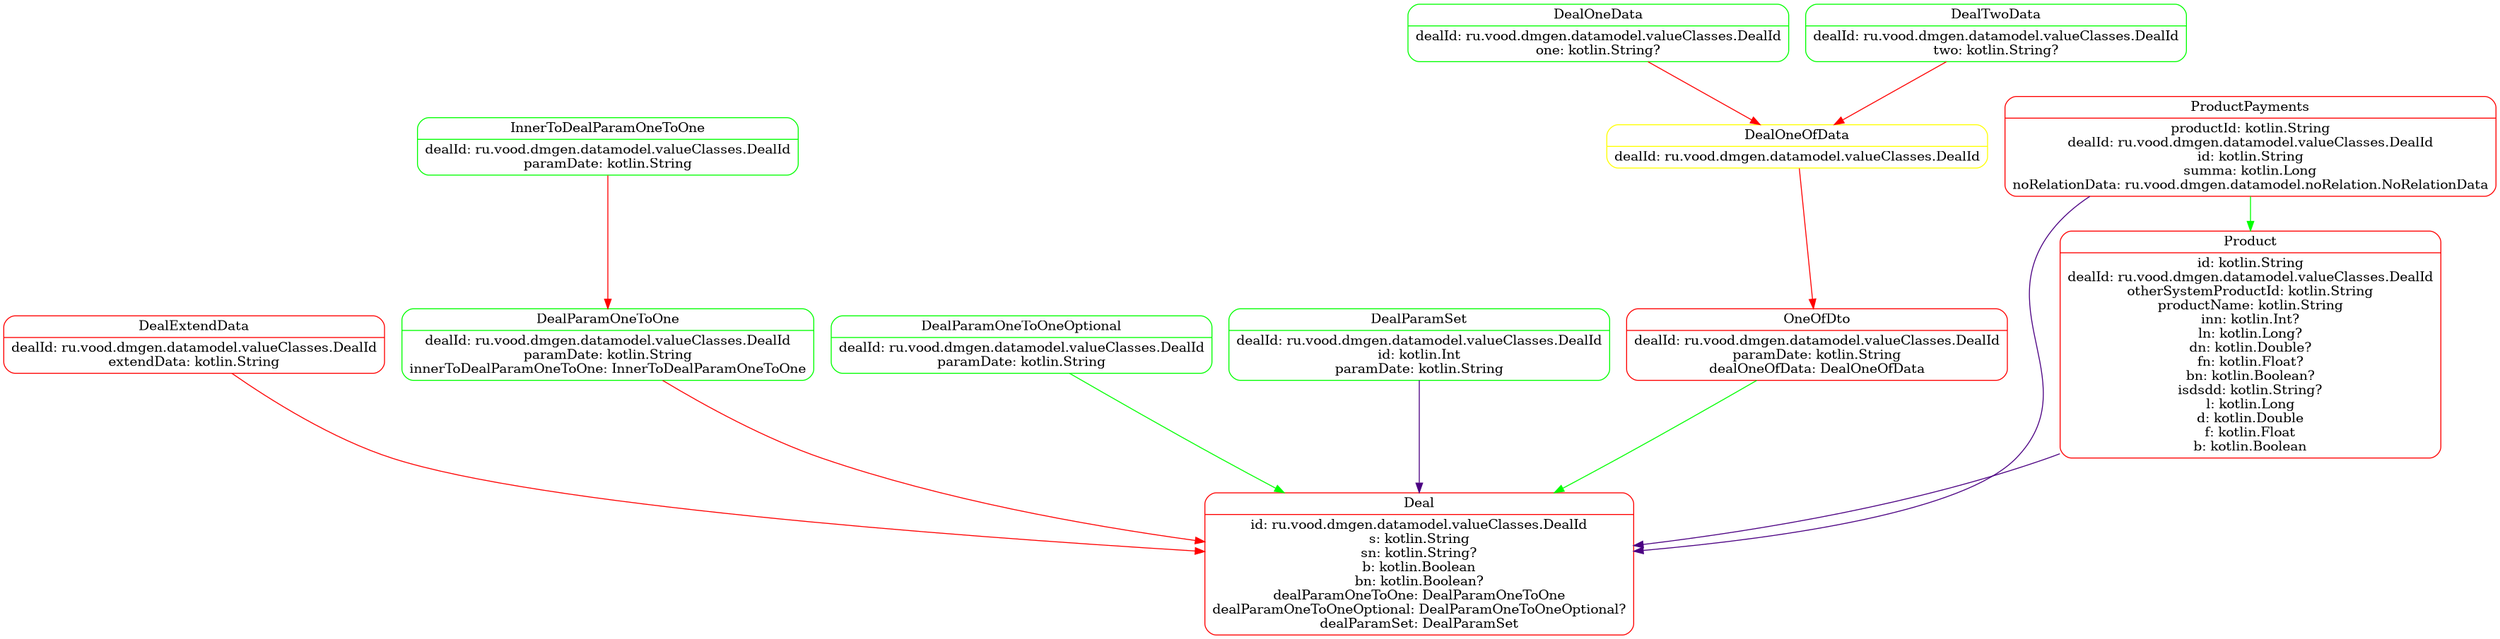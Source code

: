 @startuml
digraph dfd{
	node[shape=record]
Deal [label="{<f0> Deal|<f1> id: ru.vood.dmgen.datamodel.valueClasses.DealId\ns: kotlin.String\nsn: kotlin.String?\nb: kotlin.Boolean\nbn: kotlin.Boolean?\ndealParamOneToOne: DealParamOneToOne\ndealParamOneToOneOptional: DealParamOneToOneOptional?\ndealParamSet: DealParamSet }" shape=Mrecord color=Red];
DealExtendData [label="{<f0> DealExtendData|<f1> dealId: ru.vood.dmgen.datamodel.valueClasses.DealId\nextendData: kotlin.String }" shape=Mrecord color=Red];
DealOneData [label="{<f0> DealOneData|<f1> dealId: ru.vood.dmgen.datamodel.valueClasses.DealId\none: kotlin.String? }" shape=Mrecord color=Green];
DealOneOfData [label="{<f0> DealOneOfData|<f1> dealId: ru.vood.dmgen.datamodel.valueClasses.DealId }" shape=Mrecord color=Yellow];
DealParamOneToOne [label="{<f0> DealParamOneToOne|<f1> dealId: ru.vood.dmgen.datamodel.valueClasses.DealId\nparamDate: kotlin.String\ninnerToDealParamOneToOne: InnerToDealParamOneToOne }" shape=Mrecord color=Green];
DealParamOneToOneOptional [label="{<f0> DealParamOneToOneOptional|<f1> dealId: ru.vood.dmgen.datamodel.valueClasses.DealId\nparamDate: kotlin.String }" shape=Mrecord color=Green];
DealParamSet [label="{<f0> DealParamSet|<f1> dealId: ru.vood.dmgen.datamodel.valueClasses.DealId\nid: kotlin.Int\nparamDate: kotlin.String }" shape=Mrecord color=Green];
DealTwoData [label="{<f0> DealTwoData|<f1> dealId: ru.vood.dmgen.datamodel.valueClasses.DealId\ntwo: kotlin.String? }" shape=Mrecord color=Green];
InnerToDealParamOneToOne [label="{<f0> InnerToDealParamOneToOne|<f1> dealId: ru.vood.dmgen.datamodel.valueClasses.DealId\nparamDate: kotlin.String }" shape=Mrecord color=Green];
OneOfDto [label="{<f0> OneOfDto|<f1> dealId: ru.vood.dmgen.datamodel.valueClasses.DealId\nparamDate: kotlin.String\ndealOneOfData: DealOneOfData }" shape=Mrecord color=Red];
Product [label="{<f0> Product|<f1> id: kotlin.String\ndealId: ru.vood.dmgen.datamodel.valueClasses.DealId\notherSystemProductId: kotlin.String\nproductName: kotlin.String\ninn: kotlin.Int?\nln: kotlin.Long?\ndn: kotlin.Double?\nfn: kotlin.Float?\nbn: kotlin.Boolean?\nisdsdd: kotlin.String?\nl: kotlin.Long\nd: kotlin.Double\nf: kotlin.Float\nb: kotlin.Boolean }" shape=Mrecord color=Red];
ProductPayments [label="{<f0> ProductPayments|<f1> productId: kotlin.String\ndealId: ru.vood.dmgen.datamodel.valueClasses.DealId\nid: kotlin.String\nsumma: kotlin.Long\nnoRelationData: ru.vood.dmgen.datamodel.noRelation.NoRelationData }" shape=Mrecord color=Red];

DealExtendData -> Deal[ color=Red];
DealOneData -> DealOneOfData[ color=Red];
DealOneOfData -> OneOfDto[ color=Red];
DealParamOneToOne -> Deal[ color=Red];
DealParamOneToOneOptional -> Deal[ color=Green];
DealParamSet -> Deal[ color=Indigo];
DealTwoData -> DealOneOfData[ color=Red];
InnerToDealParamOneToOne -> DealParamOneToOne[ color=Red];
OneOfDto -> Deal[ color=Green];
Product -> Deal[ color=Indigo];
ProductPayments -> Deal[ color=Indigo];
ProductPayments -> Product[ color=Green];

}
@enduml

